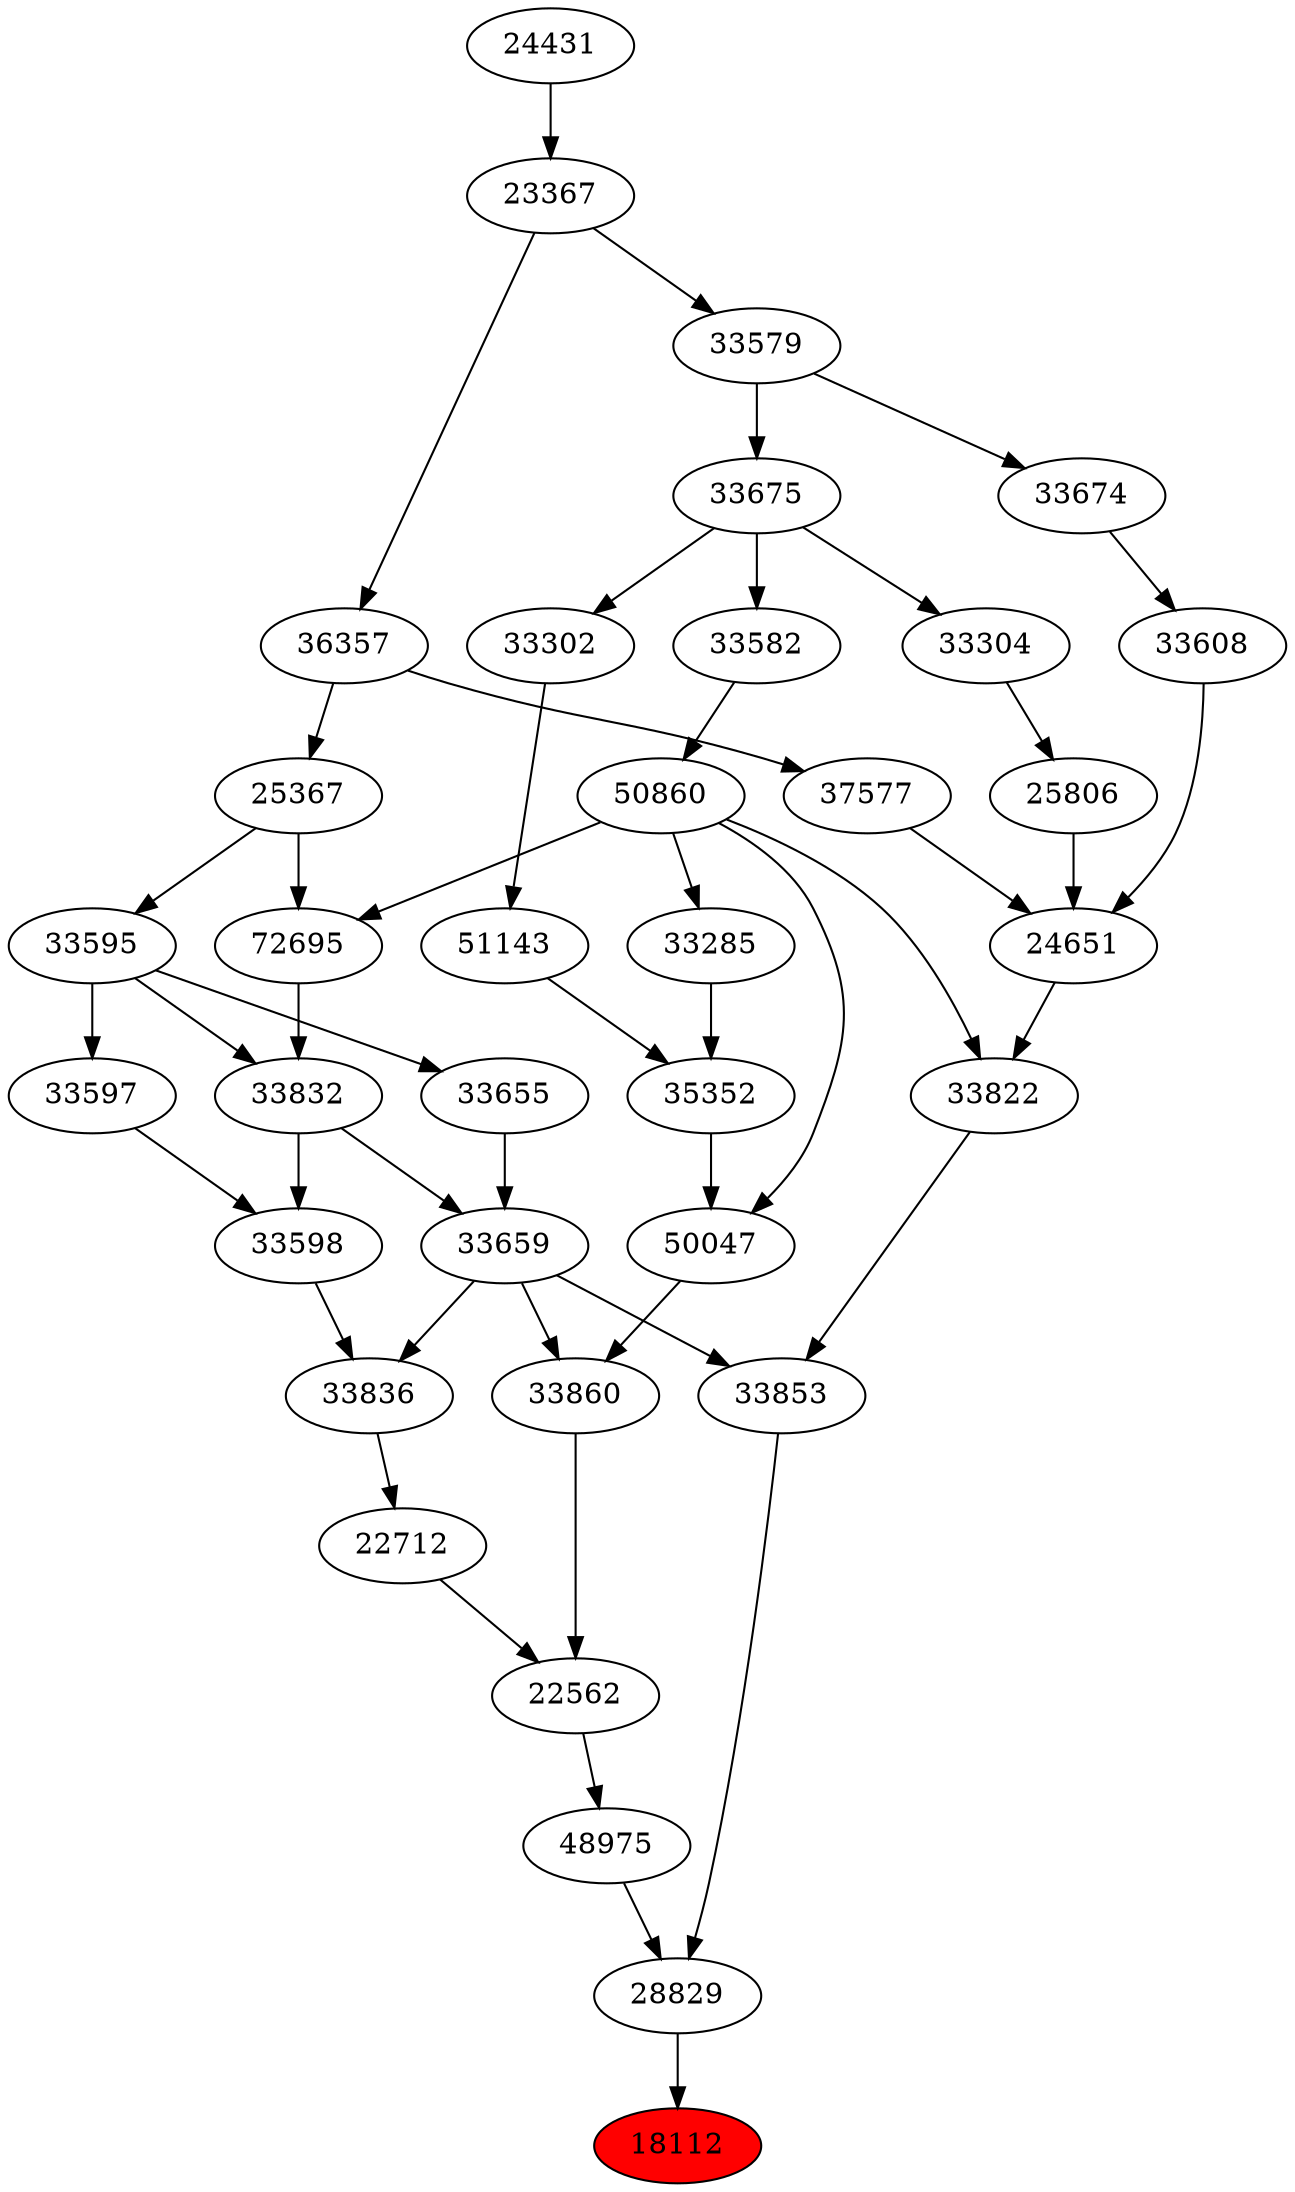 strict digraph{ 
18112 [label="18112" fillcolor=red style=filled]
28829 -> 18112
28829 [label="28829"]
48975 -> 28829
33853 -> 28829
48975 [label="48975"]
22562 -> 48975
33853 [label="33853"]
33659 -> 33853
33822 -> 33853
22562 [label="22562"]
33860 -> 22562
22712 -> 22562
33659 [label="33659"]
33655 -> 33659
33832 -> 33659
33822 [label="33822"]
24651 -> 33822
50860 -> 33822
33860 [label="33860"]
33659 -> 33860
50047 -> 33860
22712 [label="22712"]
33836 -> 22712
33655 [label="33655"]
33595 -> 33655
33832 [label="33832"]
72695 -> 33832
33595 -> 33832
24651 [label="24651"]
25806 -> 24651
33608 -> 24651
37577 -> 24651
50860 [label="50860"]
33582 -> 50860
50047 [label="50047"]
35352 -> 50047
50860 -> 50047
33836 [label="33836"]
33659 -> 33836
33598 -> 33836
33595 [label="33595"]
25367 -> 33595
72695 [label="72695"]
50860 -> 72695
25367 -> 72695
25806 [label="25806"]
33304 -> 25806
33608 [label="33608"]
33674 -> 33608
37577 [label="37577"]
36357 -> 37577
33582 [label="33582"]
33675 -> 33582
35352 [label="35352"]
33285 -> 35352
51143 -> 35352
33598 [label="33598"]
33597 -> 33598
33832 -> 33598
25367 [label="25367"]
36357 -> 25367
33304 [label="33304"]
33675 -> 33304
33674 [label="33674"]
33579 -> 33674
36357 [label="36357"]
23367 -> 36357
33675 [label="33675"]
33579 -> 33675
33285 [label="33285"]
50860 -> 33285
51143 [label="51143"]
33302 -> 51143
33597 [label="33597"]
33595 -> 33597
33579 [label="33579"]
23367 -> 33579
23367 [label="23367"]
24431 -> 23367
33302 [label="33302"]
33675 -> 33302
24431 [label="24431"]
}